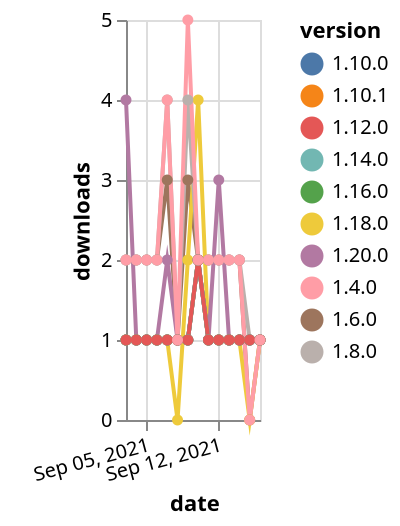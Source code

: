 {"$schema": "https://vega.github.io/schema/vega-lite/v5.json", "description": "A simple bar chart with embedded data.", "data": {"values": [{"date": "2021-09-03", "total": 2581, "delta": 2, "version": "1.6.0"}, {"date": "2021-09-04", "total": 2583, "delta": 2, "version": "1.6.0"}, {"date": "2021-09-05", "total": 2585, "delta": 2, "version": "1.6.0"}, {"date": "2021-09-06", "total": 2587, "delta": 2, "version": "1.6.0"}, {"date": "2021-09-07", "total": 2590, "delta": 3, "version": "1.6.0"}, {"date": "2021-09-08", "total": 2591, "delta": 1, "version": "1.6.0"}, {"date": "2021-09-09", "total": 2594, "delta": 3, "version": "1.6.0"}, {"date": "2021-09-10", "total": 2596, "delta": 2, "version": "1.6.0"}, {"date": "2021-09-11", "total": 2598, "delta": 2, "version": "1.6.0"}, {"date": "2021-09-12", "total": 2600, "delta": 2, "version": "1.6.0"}, {"date": "2021-09-13", "total": 2602, "delta": 2, "version": "1.6.0"}, {"date": "2021-09-14", "total": 2604, "delta": 2, "version": "1.6.0"}, {"date": "2021-09-15", "total": 2604, "delta": 0, "version": "1.6.0"}, {"date": "2021-09-16", "total": 2605, "delta": 1, "version": "1.6.0"}, {"date": "2021-09-03", "total": 259, "delta": 1, "version": "1.10.1"}, {"date": "2021-09-04", "total": 260, "delta": 1, "version": "1.10.1"}, {"date": "2021-09-05", "total": 261, "delta": 1, "version": "1.10.1"}, {"date": "2021-09-06", "total": 262, "delta": 1, "version": "1.10.1"}, {"date": "2021-09-07", "total": 263, "delta": 1, "version": "1.10.1"}, {"date": "2021-09-08", "total": 264, "delta": 1, "version": "1.10.1"}, {"date": "2021-09-09", "total": 265, "delta": 1, "version": "1.10.1"}, {"date": "2021-09-10", "total": 267, "delta": 2, "version": "1.10.1"}, {"date": "2021-09-11", "total": 268, "delta": 1, "version": "1.10.1"}, {"date": "2021-09-12", "total": 269, "delta": 1, "version": "1.10.1"}, {"date": "2021-09-13", "total": 270, "delta": 1, "version": "1.10.1"}, {"date": "2021-09-14", "total": 271, "delta": 1, "version": "1.10.1"}, {"date": "2021-09-15", "total": 272, "delta": 1, "version": "1.10.1"}, {"date": "2021-09-16", "total": 273, "delta": 1, "version": "1.10.1"}, {"date": "2021-09-03", "total": 207, "delta": 1, "version": "1.18.0"}, {"date": "2021-09-04", "total": 208, "delta": 1, "version": "1.18.0"}, {"date": "2021-09-05", "total": 209, "delta": 1, "version": "1.18.0"}, {"date": "2021-09-06", "total": 210, "delta": 1, "version": "1.18.0"}, {"date": "2021-09-07", "total": 211, "delta": 1, "version": "1.18.0"}, {"date": "2021-09-08", "total": 211, "delta": 0, "version": "1.18.0"}, {"date": "2021-09-09", "total": 213, "delta": 2, "version": "1.18.0"}, {"date": "2021-09-10", "total": 217, "delta": 4, "version": "1.18.0"}, {"date": "2021-09-11", "total": 218, "delta": 1, "version": "1.18.0"}, {"date": "2021-09-12", "total": 219, "delta": 1, "version": "1.18.0"}, {"date": "2021-09-13", "total": 220, "delta": 1, "version": "1.18.0"}, {"date": "2021-09-14", "total": 221, "delta": 1, "version": "1.18.0"}, {"date": "2021-09-15", "total": 221, "delta": 0, "version": "1.18.0"}, {"date": "2021-09-16", "total": 222, "delta": 1, "version": "1.18.0"}, {"date": "2021-09-03", "total": 2510, "delta": 2, "version": "1.8.0"}, {"date": "2021-09-04", "total": 2512, "delta": 2, "version": "1.8.0"}, {"date": "2021-09-05", "total": 2514, "delta": 2, "version": "1.8.0"}, {"date": "2021-09-06", "total": 2516, "delta": 2, "version": "1.8.0"}, {"date": "2021-09-07", "total": 2520, "delta": 4, "version": "1.8.0"}, {"date": "2021-09-08", "total": 2521, "delta": 1, "version": "1.8.0"}, {"date": "2021-09-09", "total": 2525, "delta": 4, "version": "1.8.0"}, {"date": "2021-09-10", "total": 2527, "delta": 2, "version": "1.8.0"}, {"date": "2021-09-11", "total": 2529, "delta": 2, "version": "1.8.0"}, {"date": "2021-09-12", "total": 2531, "delta": 2, "version": "1.8.0"}, {"date": "2021-09-13", "total": 2533, "delta": 2, "version": "1.8.0"}, {"date": "2021-09-14", "total": 2535, "delta": 2, "version": "1.8.0"}, {"date": "2021-09-15", "total": 2536, "delta": 1, "version": "1.8.0"}, {"date": "2021-09-16", "total": 2537, "delta": 1, "version": "1.8.0"}, {"date": "2021-09-03", "total": 260, "delta": 1, "version": "1.10.0"}, {"date": "2021-09-04", "total": 261, "delta": 1, "version": "1.10.0"}, {"date": "2021-09-05", "total": 262, "delta": 1, "version": "1.10.0"}, {"date": "2021-09-06", "total": 263, "delta": 1, "version": "1.10.0"}, {"date": "2021-09-07", "total": 264, "delta": 1, "version": "1.10.0"}, {"date": "2021-09-08", "total": 265, "delta": 1, "version": "1.10.0"}, {"date": "2021-09-09", "total": 266, "delta": 1, "version": "1.10.0"}, {"date": "2021-09-10", "total": 268, "delta": 2, "version": "1.10.0"}, {"date": "2021-09-11", "total": 269, "delta": 1, "version": "1.10.0"}, {"date": "2021-09-12", "total": 270, "delta": 1, "version": "1.10.0"}, {"date": "2021-09-13", "total": 271, "delta": 1, "version": "1.10.0"}, {"date": "2021-09-14", "total": 272, "delta": 1, "version": "1.10.0"}, {"date": "2021-09-15", "total": 273, "delta": 1, "version": "1.10.0"}, {"date": "2021-09-16", "total": 274, "delta": 1, "version": "1.10.0"}, {"date": "2021-09-03", "total": 134, "delta": 4, "version": "1.20.0"}, {"date": "2021-09-04", "total": 135, "delta": 1, "version": "1.20.0"}, {"date": "2021-09-05", "total": 136, "delta": 1, "version": "1.20.0"}, {"date": "2021-09-06", "total": 137, "delta": 1, "version": "1.20.0"}, {"date": "2021-09-07", "total": 139, "delta": 2, "version": "1.20.0"}, {"date": "2021-09-08", "total": 140, "delta": 1, "version": "1.20.0"}, {"date": "2021-09-09", "total": 141, "delta": 1, "version": "1.20.0"}, {"date": "2021-09-10", "total": 143, "delta": 2, "version": "1.20.0"}, {"date": "2021-09-11", "total": 144, "delta": 1, "version": "1.20.0"}, {"date": "2021-09-12", "total": 147, "delta": 3, "version": "1.20.0"}, {"date": "2021-09-13", "total": 148, "delta": 1, "version": "1.20.0"}, {"date": "2021-09-14", "total": 149, "delta": 1, "version": "1.20.0"}, {"date": "2021-09-15", "total": 150, "delta": 1, "version": "1.20.0"}, {"date": "2021-09-16", "total": 151, "delta": 1, "version": "1.20.0"}, {"date": "2021-09-03", "total": 177, "delta": 1, "version": "1.16.0"}, {"date": "2021-09-04", "total": 178, "delta": 1, "version": "1.16.0"}, {"date": "2021-09-05", "total": 179, "delta": 1, "version": "1.16.0"}, {"date": "2021-09-06", "total": 180, "delta": 1, "version": "1.16.0"}, {"date": "2021-09-07", "total": 181, "delta": 1, "version": "1.16.0"}, {"date": "2021-09-08", "total": 182, "delta": 1, "version": "1.16.0"}, {"date": "2021-09-09", "total": 183, "delta": 1, "version": "1.16.0"}, {"date": "2021-09-10", "total": 185, "delta": 2, "version": "1.16.0"}, {"date": "2021-09-11", "total": 186, "delta": 1, "version": "1.16.0"}, {"date": "2021-09-12", "total": 187, "delta": 1, "version": "1.16.0"}, {"date": "2021-09-13", "total": 188, "delta": 1, "version": "1.16.0"}, {"date": "2021-09-14", "total": 189, "delta": 1, "version": "1.16.0"}, {"date": "2021-09-15", "total": 190, "delta": 1, "version": "1.16.0"}, {"date": "2021-09-16", "total": 191, "delta": 1, "version": "1.16.0"}, {"date": "2021-09-03", "total": 206, "delta": 1, "version": "1.14.0"}, {"date": "2021-09-04", "total": 207, "delta": 1, "version": "1.14.0"}, {"date": "2021-09-05", "total": 208, "delta": 1, "version": "1.14.0"}, {"date": "2021-09-06", "total": 209, "delta": 1, "version": "1.14.0"}, {"date": "2021-09-07", "total": 210, "delta": 1, "version": "1.14.0"}, {"date": "2021-09-08", "total": 211, "delta": 1, "version": "1.14.0"}, {"date": "2021-09-09", "total": 212, "delta": 1, "version": "1.14.0"}, {"date": "2021-09-10", "total": 214, "delta": 2, "version": "1.14.0"}, {"date": "2021-09-11", "total": 215, "delta": 1, "version": "1.14.0"}, {"date": "2021-09-12", "total": 216, "delta": 1, "version": "1.14.0"}, {"date": "2021-09-13", "total": 217, "delta": 1, "version": "1.14.0"}, {"date": "2021-09-14", "total": 218, "delta": 1, "version": "1.14.0"}, {"date": "2021-09-15", "total": 219, "delta": 1, "version": "1.14.0"}, {"date": "2021-09-16", "total": 220, "delta": 1, "version": "1.14.0"}, {"date": "2021-09-03", "total": 213, "delta": 1, "version": "1.12.0"}, {"date": "2021-09-04", "total": 214, "delta": 1, "version": "1.12.0"}, {"date": "2021-09-05", "total": 215, "delta": 1, "version": "1.12.0"}, {"date": "2021-09-06", "total": 216, "delta": 1, "version": "1.12.0"}, {"date": "2021-09-07", "total": 217, "delta": 1, "version": "1.12.0"}, {"date": "2021-09-08", "total": 218, "delta": 1, "version": "1.12.0"}, {"date": "2021-09-09", "total": 219, "delta": 1, "version": "1.12.0"}, {"date": "2021-09-10", "total": 221, "delta": 2, "version": "1.12.0"}, {"date": "2021-09-11", "total": 222, "delta": 1, "version": "1.12.0"}, {"date": "2021-09-12", "total": 223, "delta": 1, "version": "1.12.0"}, {"date": "2021-09-13", "total": 224, "delta": 1, "version": "1.12.0"}, {"date": "2021-09-14", "total": 225, "delta": 1, "version": "1.12.0"}, {"date": "2021-09-15", "total": 226, "delta": 1, "version": "1.12.0"}, {"date": "2021-09-16", "total": 227, "delta": 1, "version": "1.12.0"}, {"date": "2021-09-03", "total": 3181, "delta": 2, "version": "1.4.0"}, {"date": "2021-09-04", "total": 3183, "delta": 2, "version": "1.4.0"}, {"date": "2021-09-05", "total": 3185, "delta": 2, "version": "1.4.0"}, {"date": "2021-09-06", "total": 3187, "delta": 2, "version": "1.4.0"}, {"date": "2021-09-07", "total": 3191, "delta": 4, "version": "1.4.0"}, {"date": "2021-09-08", "total": 3192, "delta": 1, "version": "1.4.0"}, {"date": "2021-09-09", "total": 3197, "delta": 5, "version": "1.4.0"}, {"date": "2021-09-10", "total": 3199, "delta": 2, "version": "1.4.0"}, {"date": "2021-09-11", "total": 3201, "delta": 2, "version": "1.4.0"}, {"date": "2021-09-12", "total": 3203, "delta": 2, "version": "1.4.0"}, {"date": "2021-09-13", "total": 3205, "delta": 2, "version": "1.4.0"}, {"date": "2021-09-14", "total": 3207, "delta": 2, "version": "1.4.0"}, {"date": "2021-09-15", "total": 3207, "delta": 0, "version": "1.4.0"}, {"date": "2021-09-16", "total": 3208, "delta": 1, "version": "1.4.0"}]}, "width": "container", "mark": {"type": "line", "point": {"filled": true}}, "encoding": {"x": {"field": "date", "type": "temporal", "timeUnit": "yearmonthdate", "title": "date", "axis": {"labelAngle": -15}}, "y": {"field": "delta", "type": "quantitative", "title": "downloads"}, "color": {"field": "version", "type": "nominal"}, "tooltip": {"field": "delta"}}}